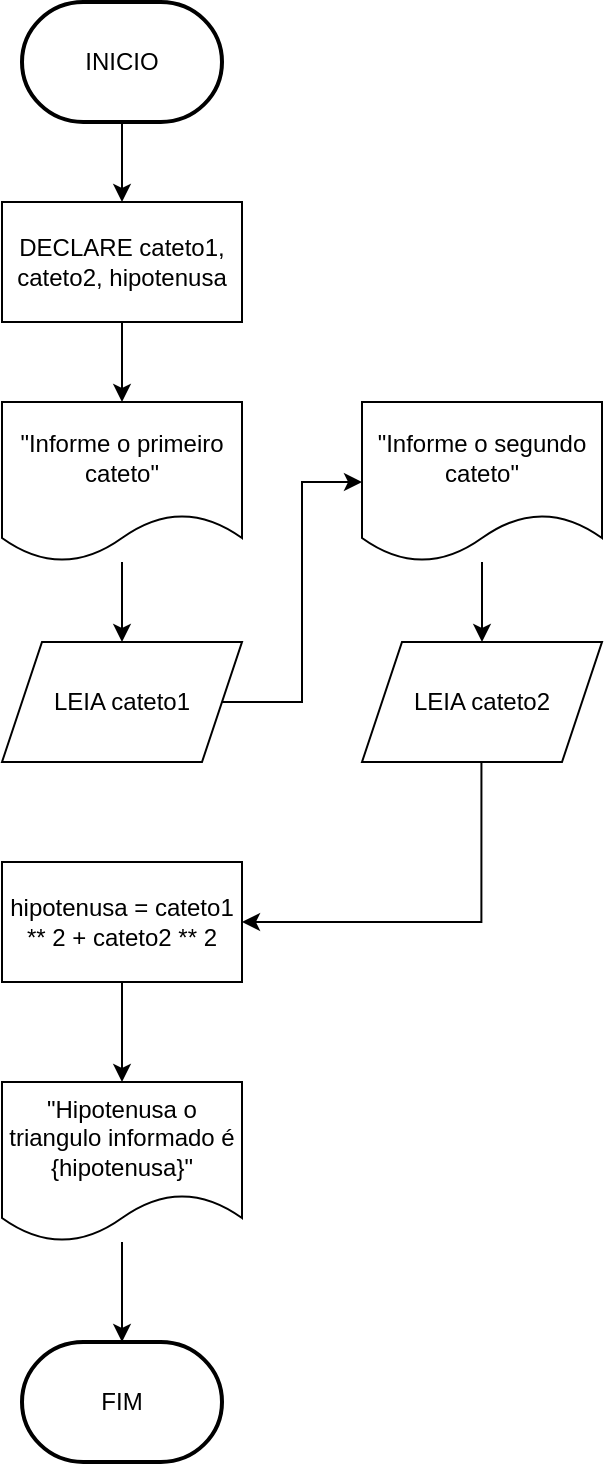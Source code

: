 <mxfile version="21.7.2" type="device">
  <diagram name="Page-1" id="7D0dYgCwTJYruV0MSurk">
    <mxGraphModel dx="2726" dy="1720" grid="1" gridSize="10" guides="1" tooltips="1" connect="1" arrows="1" fold="1" page="1" pageScale="1" pageWidth="850" pageHeight="1100" math="0" shadow="0">
      <root>
        <mxCell id="0" />
        <mxCell id="1" parent="0" />
        <mxCell id="62fq3bZLgkxCi603Fj_P-1" value="FIM" style="strokeWidth=2;html=1;shape=mxgraph.flowchart.terminator;whiteSpace=wrap;" vertex="1" parent="1">
          <mxGeometry x="285" y="855" width="100" height="60" as="geometry" />
        </mxCell>
        <mxCell id="62fq3bZLgkxCi603Fj_P-5" value="" style="edgeStyle=orthogonalEdgeStyle;rounded=0;orthogonalLoop=1;jettySize=auto;html=1;" edge="1" parent="1" source="62fq3bZLgkxCi603Fj_P-2" target="62fq3bZLgkxCi603Fj_P-3">
          <mxGeometry relative="1" as="geometry" />
        </mxCell>
        <mxCell id="62fq3bZLgkxCi603Fj_P-2" value="INICIO" style="strokeWidth=2;html=1;shape=mxgraph.flowchart.terminator;whiteSpace=wrap;" vertex="1" parent="1">
          <mxGeometry x="285" y="185" width="100" height="60" as="geometry" />
        </mxCell>
        <mxCell id="62fq3bZLgkxCi603Fj_P-6" value="" style="edgeStyle=orthogonalEdgeStyle;rounded=0;orthogonalLoop=1;jettySize=auto;html=1;" edge="1" parent="1" source="62fq3bZLgkxCi603Fj_P-3" target="62fq3bZLgkxCi603Fj_P-4">
          <mxGeometry relative="1" as="geometry" />
        </mxCell>
        <mxCell id="62fq3bZLgkxCi603Fj_P-3" value="DECLARE cateto1, cateto2, hipotenusa" style="rounded=0;whiteSpace=wrap;html=1;" vertex="1" parent="1">
          <mxGeometry x="275" y="285" width="120" height="60" as="geometry" />
        </mxCell>
        <mxCell id="62fq3bZLgkxCi603Fj_P-16" value="" style="edgeStyle=orthogonalEdgeStyle;rounded=0;orthogonalLoop=1;jettySize=auto;html=1;" edge="1" parent="1" source="62fq3bZLgkxCi603Fj_P-4" target="62fq3bZLgkxCi603Fj_P-7">
          <mxGeometry relative="1" as="geometry" />
        </mxCell>
        <mxCell id="62fq3bZLgkxCi603Fj_P-4" value="&quot;Informe o primeiro cateto&quot;" style="shape=document;whiteSpace=wrap;html=1;boundedLbl=1;" vertex="1" parent="1">
          <mxGeometry x="275" y="385" width="120" height="80" as="geometry" />
        </mxCell>
        <mxCell id="62fq3bZLgkxCi603Fj_P-12" style="edgeStyle=orthogonalEdgeStyle;rounded=0;orthogonalLoop=1;jettySize=auto;html=1;entryX=0;entryY=0.5;entryDx=0;entryDy=0;" edge="1" parent="1" source="62fq3bZLgkxCi603Fj_P-7" target="62fq3bZLgkxCi603Fj_P-10">
          <mxGeometry relative="1" as="geometry" />
        </mxCell>
        <mxCell id="62fq3bZLgkxCi603Fj_P-7" value="LEIA cateto1" style="shape=parallelogram;perimeter=parallelogramPerimeter;whiteSpace=wrap;html=1;fixedSize=1;" vertex="1" parent="1">
          <mxGeometry x="275" y="505" width="120" height="60" as="geometry" />
        </mxCell>
        <mxCell id="62fq3bZLgkxCi603Fj_P-17" value="" style="edgeStyle=orthogonalEdgeStyle;rounded=0;orthogonalLoop=1;jettySize=auto;html=1;" edge="1" parent="1" source="62fq3bZLgkxCi603Fj_P-8" target="62fq3bZLgkxCi603Fj_P-9">
          <mxGeometry relative="1" as="geometry" />
        </mxCell>
        <mxCell id="62fq3bZLgkxCi603Fj_P-8" value="hipotenusa = cateto1 ** 2 + cateto2 ** 2" style="rounded=0;whiteSpace=wrap;html=1;" vertex="1" parent="1">
          <mxGeometry x="275" y="615" width="120" height="60" as="geometry" />
        </mxCell>
        <mxCell id="62fq3bZLgkxCi603Fj_P-18" value="" style="edgeStyle=orthogonalEdgeStyle;rounded=0;orthogonalLoop=1;jettySize=auto;html=1;" edge="1" parent="1" source="62fq3bZLgkxCi603Fj_P-9" target="62fq3bZLgkxCi603Fj_P-1">
          <mxGeometry relative="1" as="geometry" />
        </mxCell>
        <mxCell id="62fq3bZLgkxCi603Fj_P-9" value="&quot;Hipotenusa o triangulo informado é {hipotenusa}&quot;" style="shape=document;whiteSpace=wrap;html=1;boundedLbl=1;" vertex="1" parent="1">
          <mxGeometry x="275" y="725" width="120" height="80" as="geometry" />
        </mxCell>
        <mxCell id="62fq3bZLgkxCi603Fj_P-15" value="" style="edgeStyle=orthogonalEdgeStyle;rounded=0;orthogonalLoop=1;jettySize=auto;html=1;" edge="1" parent="1" source="62fq3bZLgkxCi603Fj_P-10" target="62fq3bZLgkxCi603Fj_P-11">
          <mxGeometry relative="1" as="geometry" />
        </mxCell>
        <mxCell id="62fq3bZLgkxCi603Fj_P-10" value="&quot;Informe o segundo cateto&quot;" style="shape=document;whiteSpace=wrap;html=1;boundedLbl=1;" vertex="1" parent="1">
          <mxGeometry x="455" y="385" width="120" height="80" as="geometry" />
        </mxCell>
        <mxCell id="62fq3bZLgkxCi603Fj_P-11" value="LEIA cateto2" style="shape=parallelogram;perimeter=parallelogramPerimeter;whiteSpace=wrap;html=1;fixedSize=1;" vertex="1" parent="1">
          <mxGeometry x="455" y="505" width="120" height="60" as="geometry" />
        </mxCell>
        <mxCell id="62fq3bZLgkxCi603Fj_P-14" style="edgeStyle=orthogonalEdgeStyle;rounded=0;orthogonalLoop=1;jettySize=auto;html=1;entryX=1;entryY=0.5;entryDx=0;entryDy=0;" edge="1" parent="1" target="62fq3bZLgkxCi603Fj_P-8">
          <mxGeometry relative="1" as="geometry">
            <mxPoint x="514.72" y="655" as="targetPoint" />
            <mxPoint x="514.72" y="565" as="sourcePoint" />
            <Array as="points">
              <mxPoint x="515" y="645" />
            </Array>
          </mxGeometry>
        </mxCell>
        <mxCell id="62fq3bZLgkxCi603Fj_P-19" value="&amp;nbsp;" style="text;whiteSpace=wrap;html=1;" vertex="1" parent="1">
          <mxGeometry x="505" y="745" width="40" height="40" as="geometry" />
        </mxCell>
      </root>
    </mxGraphModel>
  </diagram>
</mxfile>

